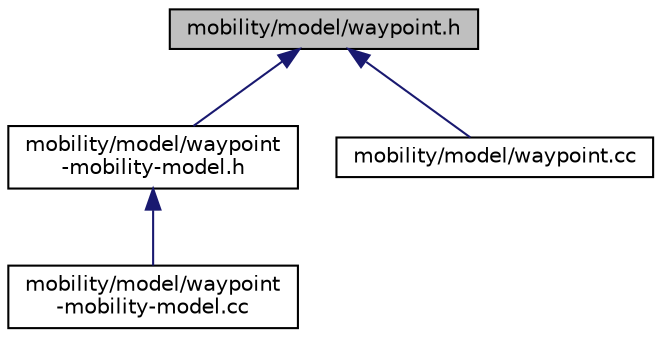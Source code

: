 digraph "mobility/model/waypoint.h"
{
  edge [fontname="Helvetica",fontsize="10",labelfontname="Helvetica",labelfontsize="10"];
  node [fontname="Helvetica",fontsize="10",shape=record];
  Node1 [label="mobility/model/waypoint.h",height=0.2,width=0.4,color="black", fillcolor="grey75", style="filled", fontcolor="black"];
  Node1 -> Node2 [dir="back",color="midnightblue",fontsize="10",style="solid"];
  Node2 [label="mobility/model/waypoint\l-mobility-model.h",height=0.2,width=0.4,color="black", fillcolor="white", style="filled",URL="$db/d07/waypoint-mobility-model_8h.html"];
  Node2 -> Node3 [dir="back",color="midnightblue",fontsize="10",style="solid"];
  Node3 [label="mobility/model/waypoint\l-mobility-model.cc",height=0.2,width=0.4,color="black", fillcolor="white", style="filled",URL="$df/d34/waypoint-mobility-model_8cc.html"];
  Node1 -> Node4 [dir="back",color="midnightblue",fontsize="10",style="solid"];
  Node4 [label="mobility/model/waypoint.cc",height=0.2,width=0.4,color="black", fillcolor="white", style="filled",URL="$da/dc7/waypoint_8cc.html"];
}
